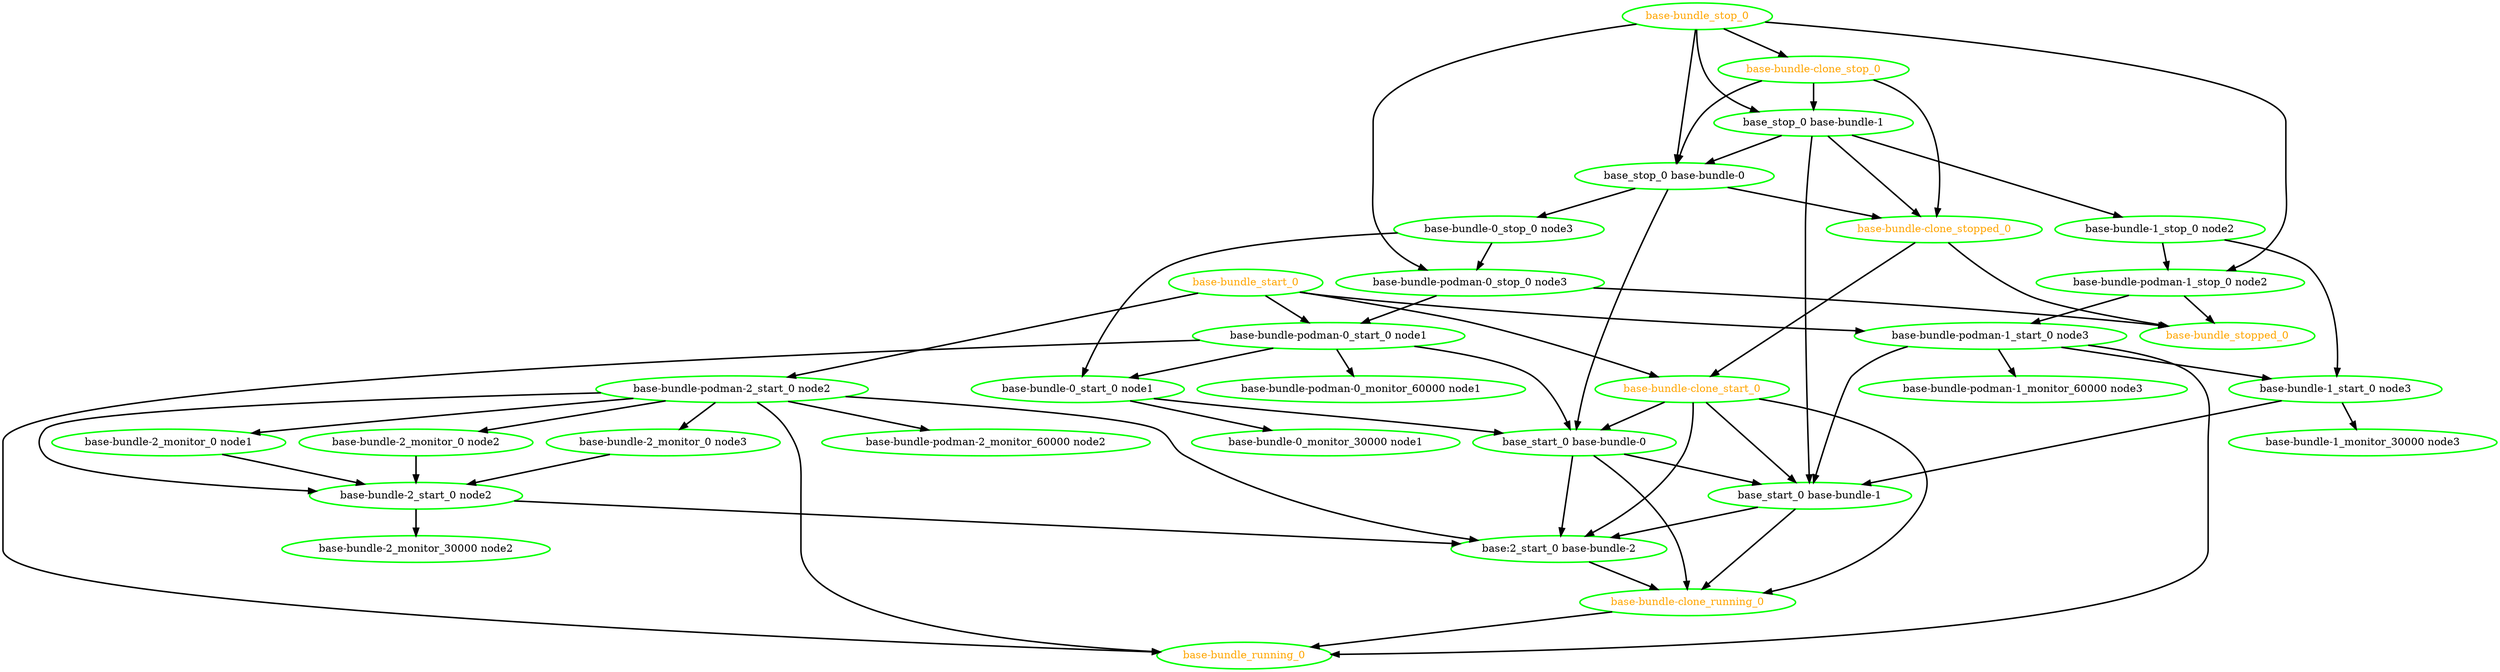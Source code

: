  digraph "g" {
"base-bundle-0_monitor_30000 node1" [ style=bold color="green" fontcolor="black"]
"base-bundle-0_start_0 node1" -> "base-bundle-0_monitor_30000 node1" [ style = bold]
"base-bundle-0_start_0 node1" -> "base_start_0 base-bundle-0" [ style = bold]
"base-bundle-0_start_0 node1" [ style=bold color="green" fontcolor="black"]
"base-bundle-0_stop_0 node3" -> "base-bundle-0_start_0 node1" [ style = bold]
"base-bundle-0_stop_0 node3" -> "base-bundle-podman-0_stop_0 node3" [ style = bold]
"base-bundle-0_stop_0 node3" [ style=bold color="green" fontcolor="black"]
"base-bundle-1_monitor_30000 node3" [ style=bold color="green" fontcolor="black"]
"base-bundle-1_start_0 node3" -> "base-bundle-1_monitor_30000 node3" [ style = bold]
"base-bundle-1_start_0 node3" -> "base_start_0 base-bundle-1" [ style = bold]
"base-bundle-1_start_0 node3" [ style=bold color="green" fontcolor="black"]
"base-bundle-1_stop_0 node2" -> "base-bundle-1_start_0 node3" [ style = bold]
"base-bundle-1_stop_0 node2" -> "base-bundle-podman-1_stop_0 node2" [ style = bold]
"base-bundle-1_stop_0 node2" [ style=bold color="green" fontcolor="black"]
"base-bundle-2_monitor_0 node1" -> "base-bundle-2_start_0 node2" [ style = bold]
"base-bundle-2_monitor_0 node1" [ style=bold color="green" fontcolor="black"]
"base-bundle-2_monitor_0 node2" -> "base-bundle-2_start_0 node2" [ style = bold]
"base-bundle-2_monitor_0 node2" [ style=bold color="green" fontcolor="black"]
"base-bundle-2_monitor_0 node3" -> "base-bundle-2_start_0 node2" [ style = bold]
"base-bundle-2_monitor_0 node3" [ style=bold color="green" fontcolor="black"]
"base-bundle-2_monitor_30000 node2" [ style=bold color="green" fontcolor="black"]
"base-bundle-2_start_0 node2" -> "base-bundle-2_monitor_30000 node2" [ style = bold]
"base-bundle-2_start_0 node2" -> "base:2_start_0 base-bundle-2" [ style = bold]
"base-bundle-2_start_0 node2" [ style=bold color="green" fontcolor="black"]
"base-bundle-clone_running_0" -> "base-bundle_running_0" [ style = bold]
"base-bundle-clone_running_0" [ style=bold color="green" fontcolor="orange"]
"base-bundle-clone_start_0" -> "base-bundle-clone_running_0" [ style = bold]
"base-bundle-clone_start_0" -> "base:2_start_0 base-bundle-2" [ style = bold]
"base-bundle-clone_start_0" -> "base_start_0 base-bundle-0" [ style = bold]
"base-bundle-clone_start_0" -> "base_start_0 base-bundle-1" [ style = bold]
"base-bundle-clone_start_0" [ style=bold color="green" fontcolor="orange"]
"base-bundle-clone_stop_0" -> "base-bundle-clone_stopped_0" [ style = bold]
"base-bundle-clone_stop_0" -> "base_stop_0 base-bundle-0" [ style = bold]
"base-bundle-clone_stop_0" -> "base_stop_0 base-bundle-1" [ style = bold]
"base-bundle-clone_stop_0" [ style=bold color="green" fontcolor="orange"]
"base-bundle-clone_stopped_0" -> "base-bundle-clone_start_0" [ style = bold]
"base-bundle-clone_stopped_0" -> "base-bundle_stopped_0" [ style = bold]
"base-bundle-clone_stopped_0" [ style=bold color="green" fontcolor="orange"]
"base-bundle-podman-0_monitor_60000 node1" [ style=bold color="green" fontcolor="black"]
"base-bundle-podman-0_start_0 node1" -> "base-bundle-0_start_0 node1" [ style = bold]
"base-bundle-podman-0_start_0 node1" -> "base-bundle-podman-0_monitor_60000 node1" [ style = bold]
"base-bundle-podman-0_start_0 node1" -> "base-bundle_running_0" [ style = bold]
"base-bundle-podman-0_start_0 node1" -> "base_start_0 base-bundle-0" [ style = bold]
"base-bundle-podman-0_start_0 node1" [ style=bold color="green" fontcolor="black"]
"base-bundle-podman-0_stop_0 node3" -> "base-bundle-podman-0_start_0 node1" [ style = bold]
"base-bundle-podman-0_stop_0 node3" -> "base-bundle_stopped_0" [ style = bold]
"base-bundle-podman-0_stop_0 node3" [ style=bold color="green" fontcolor="black"]
"base-bundle-podman-1_monitor_60000 node3" [ style=bold color="green" fontcolor="black"]
"base-bundle-podman-1_start_0 node3" -> "base-bundle-1_start_0 node3" [ style = bold]
"base-bundle-podman-1_start_0 node3" -> "base-bundle-podman-1_monitor_60000 node3" [ style = bold]
"base-bundle-podman-1_start_0 node3" -> "base-bundle_running_0" [ style = bold]
"base-bundle-podman-1_start_0 node3" -> "base_start_0 base-bundle-1" [ style = bold]
"base-bundle-podman-1_start_0 node3" [ style=bold color="green" fontcolor="black"]
"base-bundle-podman-1_stop_0 node2" -> "base-bundle-podman-1_start_0 node3" [ style = bold]
"base-bundle-podman-1_stop_0 node2" -> "base-bundle_stopped_0" [ style = bold]
"base-bundle-podman-1_stop_0 node2" [ style=bold color="green" fontcolor="black"]
"base-bundle-podman-2_monitor_60000 node2" [ style=bold color="green" fontcolor="black"]
"base-bundle-podman-2_start_0 node2" -> "base-bundle-2_monitor_0 node1" [ style = bold]
"base-bundle-podman-2_start_0 node2" -> "base-bundle-2_monitor_0 node2" [ style = bold]
"base-bundle-podman-2_start_0 node2" -> "base-bundle-2_monitor_0 node3" [ style = bold]
"base-bundle-podman-2_start_0 node2" -> "base-bundle-2_start_0 node2" [ style = bold]
"base-bundle-podman-2_start_0 node2" -> "base-bundle-podman-2_monitor_60000 node2" [ style = bold]
"base-bundle-podman-2_start_0 node2" -> "base-bundle_running_0" [ style = bold]
"base-bundle-podman-2_start_0 node2" -> "base:2_start_0 base-bundle-2" [ style = bold]
"base-bundle-podman-2_start_0 node2" [ style=bold color="green" fontcolor="black"]
"base-bundle_running_0" [ style=bold color="green" fontcolor="orange"]
"base-bundle_start_0" -> "base-bundle-clone_start_0" [ style = bold]
"base-bundle_start_0" -> "base-bundle-podman-0_start_0 node1" [ style = bold]
"base-bundle_start_0" -> "base-bundle-podman-1_start_0 node3" [ style = bold]
"base-bundle_start_0" -> "base-bundle-podman-2_start_0 node2" [ style = bold]
"base-bundle_start_0" [ style=bold color="green" fontcolor="orange"]
"base-bundle_stop_0" -> "base-bundle-clone_stop_0" [ style = bold]
"base-bundle_stop_0" -> "base-bundle-podman-0_stop_0 node3" [ style = bold]
"base-bundle_stop_0" -> "base-bundle-podman-1_stop_0 node2" [ style = bold]
"base-bundle_stop_0" -> "base_stop_0 base-bundle-0" [ style = bold]
"base-bundle_stop_0" -> "base_stop_0 base-bundle-1" [ style = bold]
"base-bundle_stop_0" [ style=bold color="green" fontcolor="orange"]
"base-bundle_stopped_0" [ style=bold color="green" fontcolor="orange"]
"base:2_start_0 base-bundle-2" -> "base-bundle-clone_running_0" [ style = bold]
"base:2_start_0 base-bundle-2" [ style=bold color="green" fontcolor="black"]
"base_start_0 base-bundle-0" -> "base-bundle-clone_running_0" [ style = bold]
"base_start_0 base-bundle-0" -> "base:2_start_0 base-bundle-2" [ style = bold]
"base_start_0 base-bundle-0" -> "base_start_0 base-bundle-1" [ style = bold]
"base_start_0 base-bundle-0" [ style=bold color="green" fontcolor="black"]
"base_start_0 base-bundle-1" -> "base-bundle-clone_running_0" [ style = bold]
"base_start_0 base-bundle-1" -> "base:2_start_0 base-bundle-2" [ style = bold]
"base_start_0 base-bundle-1" [ style=bold color="green" fontcolor="black"]
"base_stop_0 base-bundle-0" -> "base-bundle-0_stop_0 node3" [ style = bold]
"base_stop_0 base-bundle-0" -> "base-bundle-clone_stopped_0" [ style = bold]
"base_stop_0 base-bundle-0" -> "base_start_0 base-bundle-0" [ style = bold]
"base_stop_0 base-bundle-0" [ style=bold color="green" fontcolor="black"]
"base_stop_0 base-bundle-1" -> "base-bundle-1_stop_0 node2" [ style = bold]
"base_stop_0 base-bundle-1" -> "base-bundle-clone_stopped_0" [ style = bold]
"base_stop_0 base-bundle-1" -> "base_start_0 base-bundle-1" [ style = bold]
"base_stop_0 base-bundle-1" -> "base_stop_0 base-bundle-0" [ style = bold]
"base_stop_0 base-bundle-1" [ style=bold color="green" fontcolor="black"]
}
